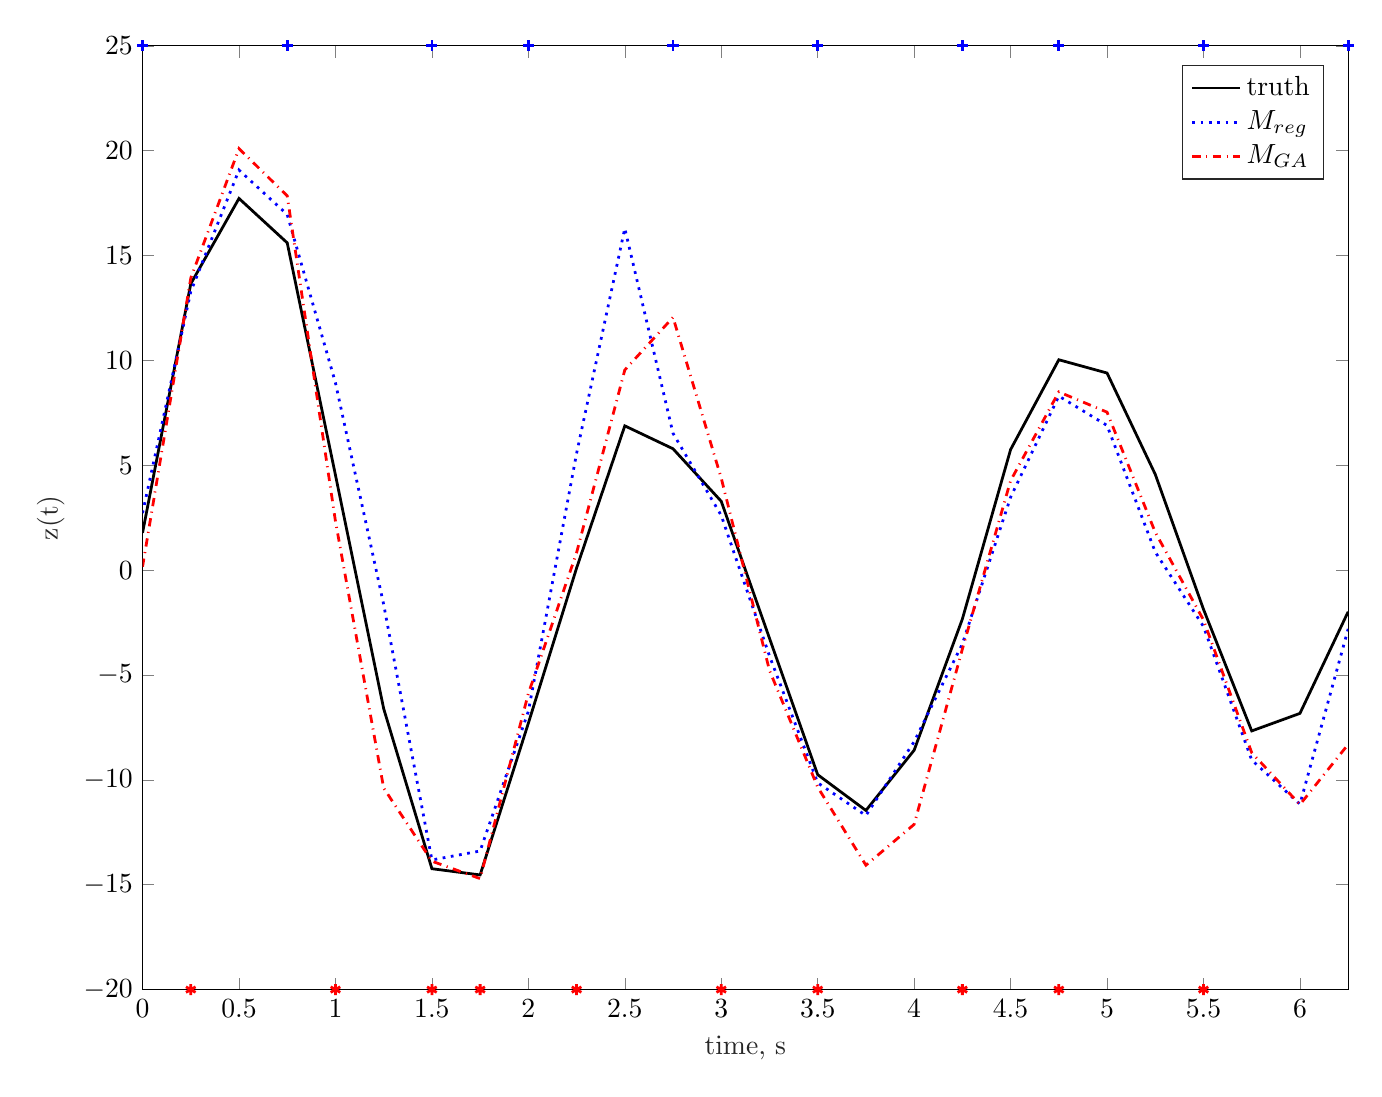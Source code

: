 % This file was created by matlab2tikz.
%
%The latest updates can be retrieved from
%  http://www.mathworks.com/matlabcentral/fileexchange/22022-matlab2tikz-matlab2tikz
%where you can also make suggestions and rate matlab2tikz.
%
\begin{tikzpicture}

\begin{axis}[%
width=6.028in,
height=4.719in,
at={(1.011in,0.676in)},
scale only axis,
xmin=0,
xmax=6.25,
xlabel style={font=\color{white!15!black}},
xlabel={time, s},
ymin=-20,
ymax=25,
ylabel style={font=\color{white!15!black}},
ylabel={z(t)},
axis background/.style={fill=white},
legend style={legend cell align=left, align=left, draw=white!15!black}
]
\addplot [color=black, line width=1.0pt]
  table[row sep=crcr]{%
0	1.779\\
0.25	13.652\\
0.5	17.722\\
0.75	15.605\\
1	4.535\\
1.25	-6.603\\
1.5	-14.236\\
1.75	-14.533\\
2	-7.299\\
2.25	0.096\\
2.5	6.88\\
2.75	5.787\\
3	3.282\\
3.25	-3.247\\
3.5	-9.753\\
3.75	-11.459\\
4	-8.586\\
4.25	-2.331\\
4.5	5.749\\
4.75	10.031\\
5	9.398\\
5.25	4.567\\
5.5	-1.867\\
5.75	-7.667\\
6	-6.83\\
6.25	-1.983\\
};
\addlegendentry{truth}

\addplot [color=blue, dotted, line width=1.0pt]
  table[row sep=crcr]{%
0	2.721\\
0.25	13.28\\
0.5	19.077\\
0.75	16.956\\
1	8.932\\
1.25	-1.639\\
1.5	-13.819\\
1.75	-13.392\\
2	-6.734\\
2.25	5.563\\
2.5	16.294\\
2.75	6.523\\
3	2.605\\
3.25	-4.093\\
3.5	-10.139\\
3.75	-11.7\\
4	-8.179\\
4.25	-3.515\\
4.5	3.476\\
4.75	8.299\\
5	6.898\\
5.25	0.863\\
5.5	-2.687\\
5.75	-9.055\\
6	-11.158\\
6.25	-2.803\\
};
\addlegendentry{$M_{reg}$}

\addplot [color=red, dashdotted, line width=1.0pt]
  table[row sep=crcr]{%
0	0.161\\
0.25	13.923\\
0.5	20.097\\
0.75	17.846\\
1	2.336\\
1.25	-10.389\\
1.5	-13.877\\
1.75	-14.708\\
2	-5.886\\
2.25	0.828\\
2.5	9.543\\
2.75	12.053\\
3	4.388\\
3.25	-4.779\\
3.5	-10.347\\
3.75	-14.069\\
4	-12.122\\
4.25	-3.766\\
4.5	4.264\\
4.75	8.498\\
5	7.532\\
5.25	1.803\\
5.5	-2.376\\
5.75	-8.705\\
6	-11.179\\
6.25	-8.305\\
};
\addlegendentry{$M_{GA}$}

\addplot [color=blue, line width=1.0pt, draw=none, mark=+, mark options={solid, blue}, forget plot]
  table[row sep=crcr]{%
0	25\\
0.75	25\\
1.5	25\\
2	25\\
2.75	25\\
3.5	25\\
4.25	25\\
4.75	25\\
5.5	25\\
6.25	25\\
};
\addplot [color=red, line width=1.0pt, draw=none, mark=asterisk, mark options={solid, red}, forget plot]
  table[row sep=crcr]{%
0.25	-20\\
1	-20\\
1.5	-20\\
1.75	-20\\
2.25	-20\\
3	-20\\
3.5	-20\\
4.25	-20\\
4.75	-20\\
5.5	-20\\
};
\end{axis}
\end{tikzpicture}%